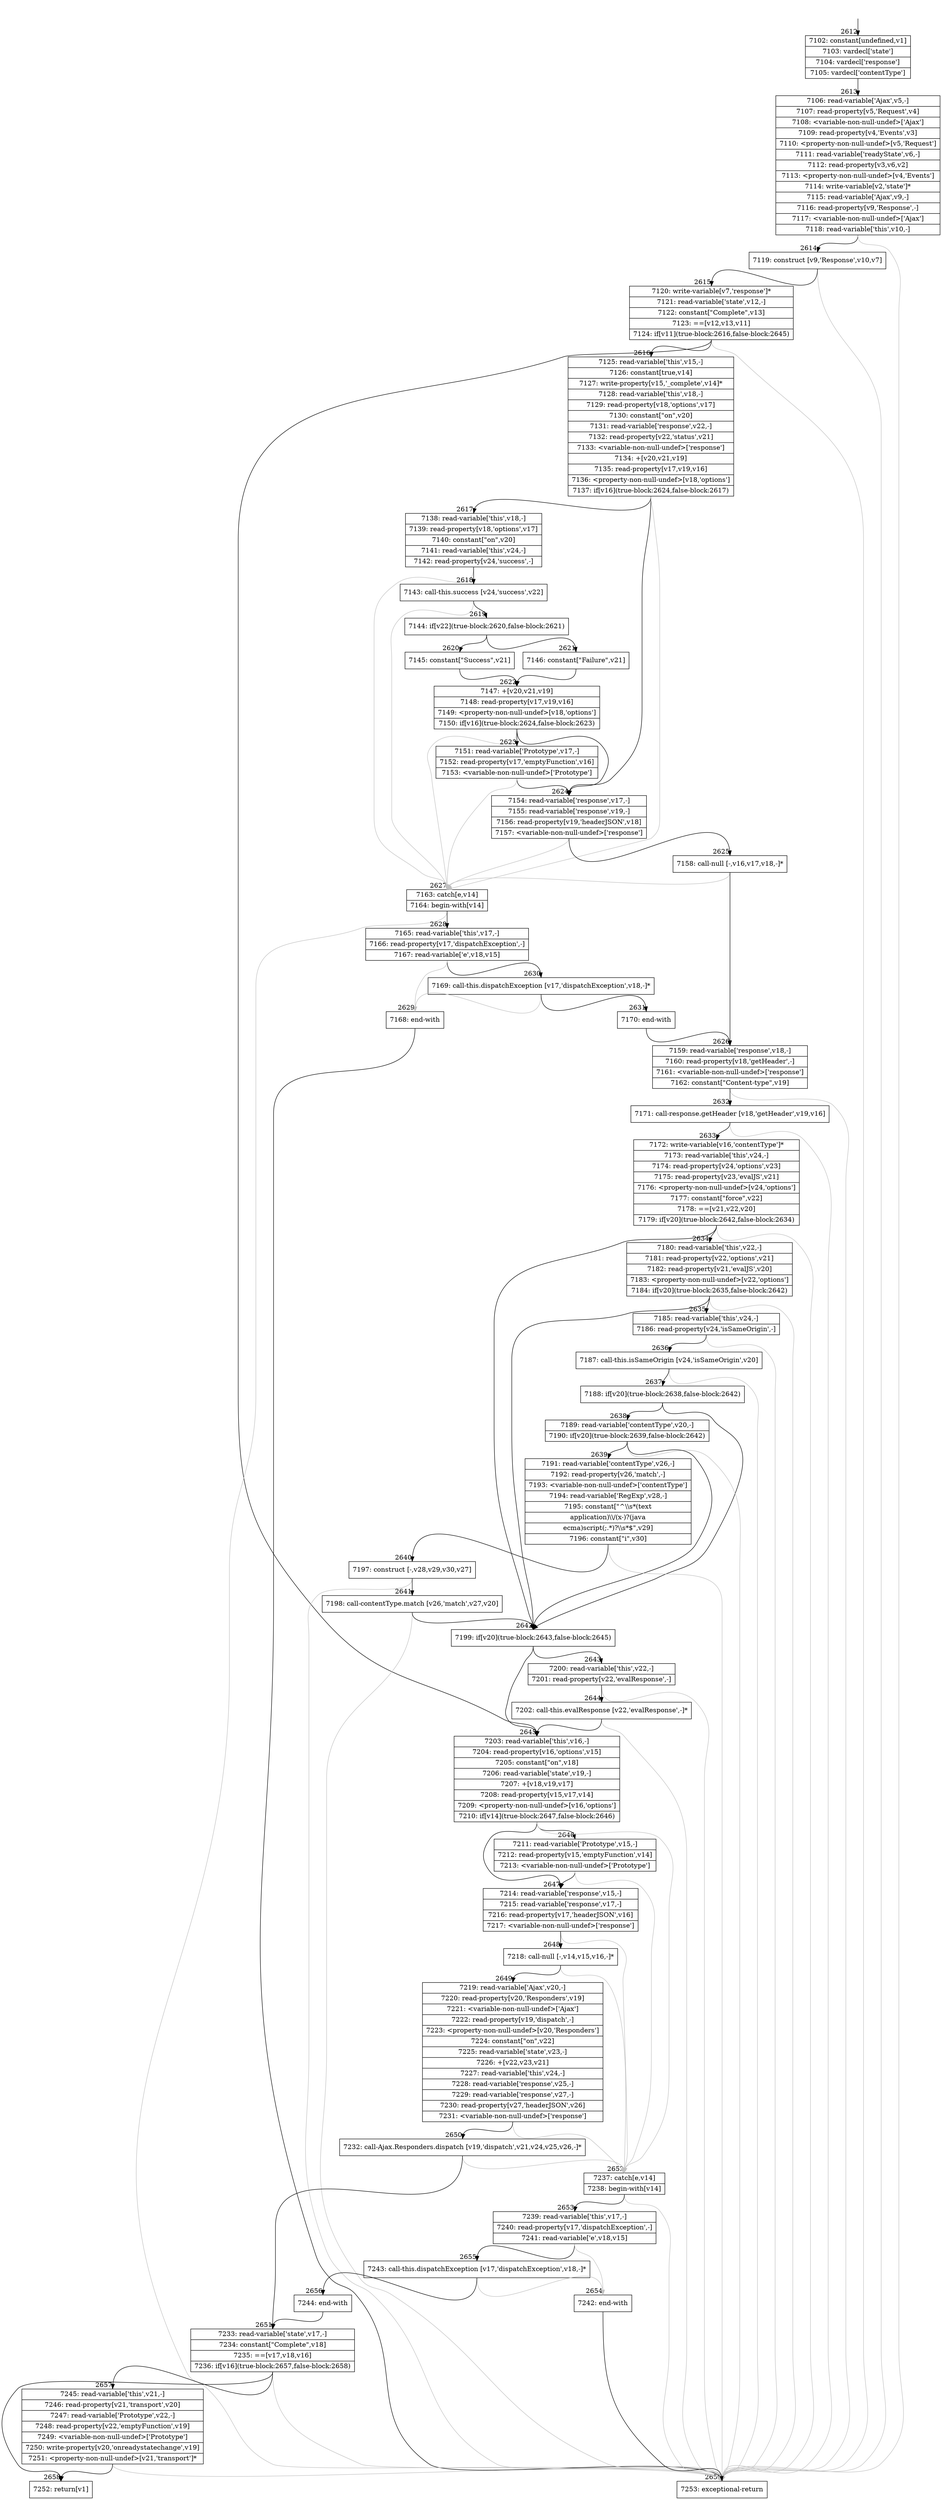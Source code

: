 digraph {
rankdir="TD"
BB_entry239[shape=none,label=""];
BB_entry239 -> BB2612 [tailport=s, headport=n, headlabel="    2612"]
BB2612 [shape=record label="{7102: constant[undefined,v1]|7103: vardecl['state']|7104: vardecl['response']|7105: vardecl['contentType']}" ] 
BB2612 -> BB2613 [tailport=s, headport=n, headlabel="      2613"]
BB2613 [shape=record label="{7106: read-variable['Ajax',v5,-]|7107: read-property[v5,'Request',v4]|7108: \<variable-non-null-undef\>['Ajax']|7109: read-property[v4,'Events',v3]|7110: \<property-non-null-undef\>[v5,'Request']|7111: read-variable['readyState',v6,-]|7112: read-property[v3,v6,v2]|7113: \<property-non-null-undef\>[v4,'Events']|7114: write-variable[v2,'state']*|7115: read-variable['Ajax',v9,-]|7116: read-property[v9,'Response',-]|7117: \<variable-non-null-undef\>['Ajax']|7118: read-variable['this',v10,-]}" ] 
BB2613 -> BB2614 [tailport=s, headport=n, headlabel="      2614"]
BB2613 -> BB2659 [tailport=s, headport=n, color=gray, headlabel="      2659"]
BB2614 [shape=record label="{7119: construct [v9,'Response',v10,v7]}" ] 
BB2614 -> BB2615 [tailport=s, headport=n, headlabel="      2615"]
BB2614 -> BB2659 [tailport=s, headport=n, color=gray]
BB2615 [shape=record label="{7120: write-variable[v7,'response']*|7121: read-variable['state',v12,-]|7122: constant[\"Complete\",v13]|7123: ==[v12,v13,v11]|7124: if[v11](true-block:2616,false-block:2645)}" ] 
BB2615 -> BB2616 [tailport=s, headport=n, headlabel="      2616"]
BB2615 -> BB2645 [tailport=s, headport=n, headlabel="      2645"]
BB2615 -> BB2659 [tailport=s, headport=n, color=gray]
BB2616 [shape=record label="{7125: read-variable['this',v15,-]|7126: constant[true,v14]|7127: write-property[v15,'_complete',v14]*|7128: read-variable['this',v18,-]|7129: read-property[v18,'options',v17]|7130: constant[\"on\",v20]|7131: read-variable['response',v22,-]|7132: read-property[v22,'status',v21]|7133: \<variable-non-null-undef\>['response']|7134: +[v20,v21,v19]|7135: read-property[v17,v19,v16]|7136: \<property-non-null-undef\>[v18,'options']|7137: if[v16](true-block:2624,false-block:2617)}" ] 
BB2616 -> BB2624 [tailport=s, headport=n, headlabel="      2624"]
BB2616 -> BB2617 [tailport=s, headport=n, headlabel="      2617"]
BB2616 -> BB2627 [tailport=s, headport=n, color=gray, headlabel="      2627"]
BB2617 [shape=record label="{7138: read-variable['this',v18,-]|7139: read-property[v18,'options',v17]|7140: constant[\"on\",v20]|7141: read-variable['this',v24,-]|7142: read-property[v24,'success',-]}" ] 
BB2617 -> BB2618 [tailport=s, headport=n, headlabel="      2618"]
BB2617 -> BB2627 [tailport=s, headport=n, color=gray]
BB2618 [shape=record label="{7143: call-this.success [v24,'success',v22]}" ] 
BB2618 -> BB2619 [tailport=s, headport=n, headlabel="      2619"]
BB2618 -> BB2627 [tailport=s, headport=n, color=gray]
BB2619 [shape=record label="{7144: if[v22](true-block:2620,false-block:2621)}" ] 
BB2619 -> BB2620 [tailport=s, headport=n, headlabel="      2620"]
BB2619 -> BB2621 [tailport=s, headport=n, headlabel="      2621"]
BB2620 [shape=record label="{7145: constant[\"Success\",v21]}" ] 
BB2620 -> BB2622 [tailport=s, headport=n, headlabel="      2622"]
BB2621 [shape=record label="{7146: constant[\"Failure\",v21]}" ] 
BB2621 -> BB2622 [tailport=s, headport=n]
BB2622 [shape=record label="{7147: +[v20,v21,v19]|7148: read-property[v17,v19,v16]|7149: \<property-non-null-undef\>[v18,'options']|7150: if[v16](true-block:2624,false-block:2623)}" ] 
BB2622 -> BB2624 [tailport=s, headport=n]
BB2622 -> BB2623 [tailport=s, headport=n, headlabel="      2623"]
BB2622 -> BB2627 [tailport=s, headport=n, color=gray]
BB2623 [shape=record label="{7151: read-variable['Prototype',v17,-]|7152: read-property[v17,'emptyFunction',v16]|7153: \<variable-non-null-undef\>['Prototype']}" ] 
BB2623 -> BB2624 [tailport=s, headport=n]
BB2623 -> BB2627 [tailport=s, headport=n, color=gray]
BB2624 [shape=record label="{7154: read-variable['response',v17,-]|7155: read-variable['response',v19,-]|7156: read-property[v19,'headerJSON',v18]|7157: \<variable-non-null-undef\>['response']}" ] 
BB2624 -> BB2625 [tailport=s, headport=n, headlabel="      2625"]
BB2624 -> BB2627 [tailport=s, headport=n, color=gray]
BB2625 [shape=record label="{7158: call-null [-,v16,v17,v18,-]*}" ] 
BB2625 -> BB2626 [tailport=s, headport=n, headlabel="      2626"]
BB2625 -> BB2627 [tailport=s, headport=n, color=gray]
BB2626 [shape=record label="{7159: read-variable['response',v18,-]|7160: read-property[v18,'getHeader',-]|7161: \<variable-non-null-undef\>['response']|7162: constant[\"Content-type\",v19]}" ] 
BB2626 -> BB2632 [tailport=s, headport=n, headlabel="      2632"]
BB2626 -> BB2659 [tailport=s, headport=n, color=gray]
BB2627 [shape=record label="{7163: catch[e,v14]|7164: begin-with[v14]}" ] 
BB2627 -> BB2628 [tailport=s, headport=n, headlabel="      2628"]
BB2627 -> BB2659 [tailport=s, headport=n, color=gray]
BB2628 [shape=record label="{7165: read-variable['this',v17,-]|7166: read-property[v17,'dispatchException',-]|7167: read-variable['e',v18,v15]}" ] 
BB2628 -> BB2630 [tailport=s, headport=n, headlabel="      2630"]
BB2628 -> BB2629 [tailport=s, headport=n, color=gray, headlabel="      2629"]
BB2629 [shape=record label="{7168: end-with}" ] 
BB2629 -> BB2659 [tailport=s, headport=n]
BB2630 [shape=record label="{7169: call-this.dispatchException [v17,'dispatchException',v18,-]*}" ] 
BB2630 -> BB2631 [tailport=s, headport=n, headlabel="      2631"]
BB2630 -> BB2629 [tailport=s, headport=n, color=gray]
BB2631 [shape=record label="{7170: end-with}" ] 
BB2631 -> BB2626 [tailport=s, headport=n]
BB2632 [shape=record label="{7171: call-response.getHeader [v18,'getHeader',v19,v16]}" ] 
BB2632 -> BB2633 [tailport=s, headport=n, headlabel="      2633"]
BB2632 -> BB2659 [tailport=s, headport=n, color=gray]
BB2633 [shape=record label="{7172: write-variable[v16,'contentType']*|7173: read-variable['this',v24,-]|7174: read-property[v24,'options',v23]|7175: read-property[v23,'evalJS',v21]|7176: \<property-non-null-undef\>[v24,'options']|7177: constant[\"force\",v22]|7178: ==[v21,v22,v20]|7179: if[v20](true-block:2642,false-block:2634)}" ] 
BB2633 -> BB2642 [tailport=s, headport=n, headlabel="      2642"]
BB2633 -> BB2634 [tailport=s, headport=n, headlabel="      2634"]
BB2633 -> BB2659 [tailport=s, headport=n, color=gray]
BB2634 [shape=record label="{7180: read-variable['this',v22,-]|7181: read-property[v22,'options',v21]|7182: read-property[v21,'evalJS',v20]|7183: \<property-non-null-undef\>[v22,'options']|7184: if[v20](true-block:2635,false-block:2642)}" ] 
BB2634 -> BB2642 [tailport=s, headport=n]
BB2634 -> BB2635 [tailport=s, headport=n, headlabel="      2635"]
BB2634 -> BB2659 [tailport=s, headport=n, color=gray]
BB2635 [shape=record label="{7185: read-variable['this',v24,-]|7186: read-property[v24,'isSameOrigin',-]}" ] 
BB2635 -> BB2636 [tailport=s, headport=n, headlabel="      2636"]
BB2635 -> BB2659 [tailport=s, headport=n, color=gray]
BB2636 [shape=record label="{7187: call-this.isSameOrigin [v24,'isSameOrigin',v20]}" ] 
BB2636 -> BB2637 [tailport=s, headport=n, headlabel="      2637"]
BB2636 -> BB2659 [tailport=s, headport=n, color=gray]
BB2637 [shape=record label="{7188: if[v20](true-block:2638,false-block:2642)}" ] 
BB2637 -> BB2642 [tailport=s, headport=n]
BB2637 -> BB2638 [tailport=s, headport=n, headlabel="      2638"]
BB2638 [shape=record label="{7189: read-variable['contentType',v20,-]|7190: if[v20](true-block:2639,false-block:2642)}" ] 
BB2638 -> BB2642 [tailport=s, headport=n]
BB2638 -> BB2639 [tailport=s, headport=n, headlabel="      2639"]
BB2638 -> BB2659 [tailport=s, headport=n, color=gray]
BB2639 [shape=record label="{7191: read-variable['contentType',v26,-]|7192: read-property[v26,'match',-]|7193: \<variable-non-null-undef\>['contentType']|7194: read-variable['RegExp',v28,-]|7195: constant[\"^\\\\s*(text|application)\\\\/(x-)?(java|ecma)script(;.*)?\\\\s*$\",v29]|7196: constant[\"i\",v30]}" ] 
BB2639 -> BB2640 [tailport=s, headport=n, headlabel="      2640"]
BB2639 -> BB2659 [tailport=s, headport=n, color=gray]
BB2640 [shape=record label="{7197: construct [-,v28,v29,v30,v27]}" ] 
BB2640 -> BB2641 [tailport=s, headport=n, headlabel="      2641"]
BB2640 -> BB2659 [tailport=s, headport=n, color=gray]
BB2641 [shape=record label="{7198: call-contentType.match [v26,'match',v27,v20]}" ] 
BB2641 -> BB2642 [tailport=s, headport=n]
BB2641 -> BB2659 [tailport=s, headport=n, color=gray]
BB2642 [shape=record label="{7199: if[v20](true-block:2643,false-block:2645)}" ] 
BB2642 -> BB2643 [tailport=s, headport=n, headlabel="      2643"]
BB2642 -> BB2645 [tailport=s, headport=n]
BB2643 [shape=record label="{7200: read-variable['this',v22,-]|7201: read-property[v22,'evalResponse',-]}" ] 
BB2643 -> BB2644 [tailport=s, headport=n, headlabel="      2644"]
BB2643 -> BB2659 [tailport=s, headport=n, color=gray]
BB2644 [shape=record label="{7202: call-this.evalResponse [v22,'evalResponse',-]*}" ] 
BB2644 -> BB2645 [tailport=s, headport=n]
BB2644 -> BB2659 [tailport=s, headport=n, color=gray]
BB2645 [shape=record label="{7203: read-variable['this',v16,-]|7204: read-property[v16,'options',v15]|7205: constant[\"on\",v18]|7206: read-variable['state',v19,-]|7207: +[v18,v19,v17]|7208: read-property[v15,v17,v14]|7209: \<property-non-null-undef\>[v16,'options']|7210: if[v14](true-block:2647,false-block:2646)}" ] 
BB2645 -> BB2647 [tailport=s, headport=n, headlabel="      2647"]
BB2645 -> BB2646 [tailport=s, headport=n, headlabel="      2646"]
BB2645 -> BB2652 [tailport=s, headport=n, color=gray, headlabel="      2652"]
BB2646 [shape=record label="{7211: read-variable['Prototype',v15,-]|7212: read-property[v15,'emptyFunction',v14]|7213: \<variable-non-null-undef\>['Prototype']}" ] 
BB2646 -> BB2647 [tailport=s, headport=n]
BB2646 -> BB2652 [tailport=s, headport=n, color=gray]
BB2647 [shape=record label="{7214: read-variable['response',v15,-]|7215: read-variable['response',v17,-]|7216: read-property[v17,'headerJSON',v16]|7217: \<variable-non-null-undef\>['response']}" ] 
BB2647 -> BB2648 [tailport=s, headport=n, headlabel="      2648"]
BB2647 -> BB2652 [tailport=s, headport=n, color=gray]
BB2648 [shape=record label="{7218: call-null [-,v14,v15,v16,-]*}" ] 
BB2648 -> BB2649 [tailport=s, headport=n, headlabel="      2649"]
BB2648 -> BB2652 [tailport=s, headport=n, color=gray]
BB2649 [shape=record label="{7219: read-variable['Ajax',v20,-]|7220: read-property[v20,'Responders',v19]|7221: \<variable-non-null-undef\>['Ajax']|7222: read-property[v19,'dispatch',-]|7223: \<property-non-null-undef\>[v20,'Responders']|7224: constant[\"on\",v22]|7225: read-variable['state',v23,-]|7226: +[v22,v23,v21]|7227: read-variable['this',v24,-]|7228: read-variable['response',v25,-]|7229: read-variable['response',v27,-]|7230: read-property[v27,'headerJSON',v26]|7231: \<variable-non-null-undef\>['response']}" ] 
BB2649 -> BB2650 [tailport=s, headport=n, headlabel="      2650"]
BB2649 -> BB2652 [tailport=s, headport=n, color=gray]
BB2650 [shape=record label="{7232: call-Ajax.Responders.dispatch [v19,'dispatch',v21,v24,v25,v26,-]*}" ] 
BB2650 -> BB2651 [tailport=s, headport=n, headlabel="      2651"]
BB2650 -> BB2652 [tailport=s, headport=n, color=gray]
BB2651 [shape=record label="{7233: read-variable['state',v17,-]|7234: constant[\"Complete\",v18]|7235: ==[v17,v18,v16]|7236: if[v16](true-block:2657,false-block:2658)}" ] 
BB2651 -> BB2657 [tailport=s, headport=n, headlabel="      2657"]
BB2651 -> BB2658 [tailport=s, headport=n, headlabel="      2658"]
BB2651 -> BB2659 [tailport=s, headport=n, color=gray]
BB2652 [shape=record label="{7237: catch[e,v14]|7238: begin-with[v14]}" ] 
BB2652 -> BB2653 [tailport=s, headport=n, headlabel="      2653"]
BB2652 -> BB2659 [tailport=s, headport=n, color=gray]
BB2653 [shape=record label="{7239: read-variable['this',v17,-]|7240: read-property[v17,'dispatchException',-]|7241: read-variable['e',v18,v15]}" ] 
BB2653 -> BB2655 [tailport=s, headport=n, headlabel="      2655"]
BB2653 -> BB2654 [tailport=s, headport=n, color=gray, headlabel="      2654"]
BB2654 [shape=record label="{7242: end-with}" ] 
BB2654 -> BB2659 [tailport=s, headport=n]
BB2655 [shape=record label="{7243: call-this.dispatchException [v17,'dispatchException',v18,-]*}" ] 
BB2655 -> BB2656 [tailport=s, headport=n, headlabel="      2656"]
BB2655 -> BB2654 [tailport=s, headport=n, color=gray]
BB2656 [shape=record label="{7244: end-with}" ] 
BB2656 -> BB2651 [tailport=s, headport=n]
BB2657 [shape=record label="{7245: read-variable['this',v21,-]|7246: read-property[v21,'transport',v20]|7247: read-variable['Prototype',v22,-]|7248: read-property[v22,'emptyFunction',v19]|7249: \<variable-non-null-undef\>['Prototype']|7250: write-property[v20,'onreadystatechange',v19]|7251: \<property-non-null-undef\>[v21,'transport']*}" ] 
BB2657 -> BB2658 [tailport=s, headport=n]
BB2657 -> BB2659 [tailport=s, headport=n, color=gray]
BB2658 [shape=record label="{7252: return[v1]}" ] 
BB2659 [shape=record label="{7253: exceptional-return}" ] 
//#$~ 1840
}
